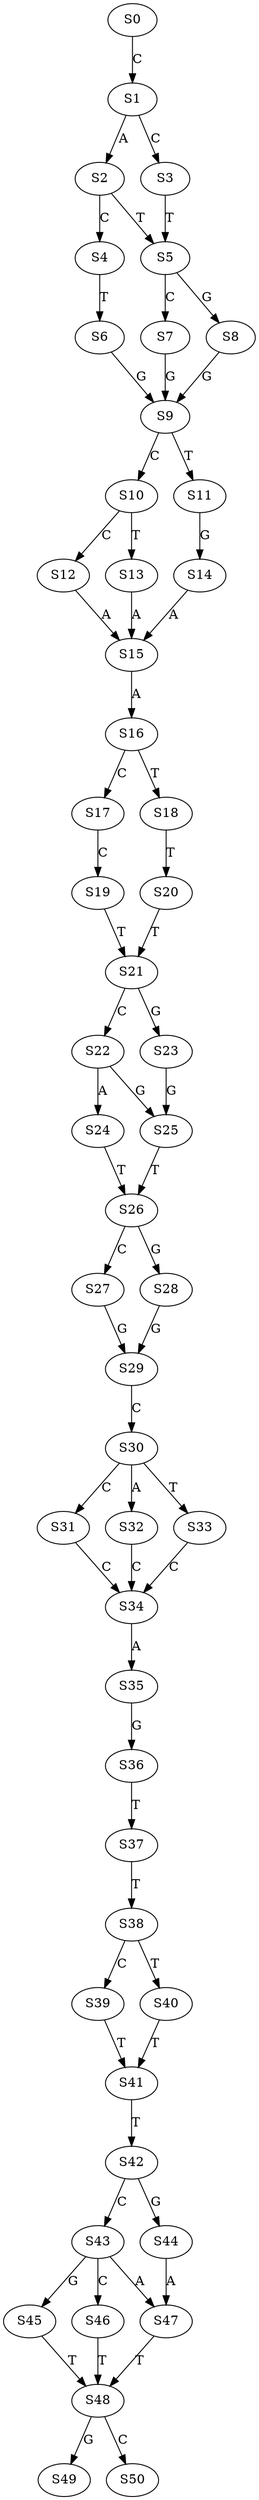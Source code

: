 strict digraph  {
	S0 -> S1 [ label = C ];
	S1 -> S2 [ label = A ];
	S1 -> S3 [ label = C ];
	S2 -> S4 [ label = C ];
	S2 -> S5 [ label = T ];
	S3 -> S5 [ label = T ];
	S4 -> S6 [ label = T ];
	S5 -> S7 [ label = C ];
	S5 -> S8 [ label = G ];
	S6 -> S9 [ label = G ];
	S7 -> S9 [ label = G ];
	S8 -> S9 [ label = G ];
	S9 -> S10 [ label = C ];
	S9 -> S11 [ label = T ];
	S10 -> S12 [ label = C ];
	S10 -> S13 [ label = T ];
	S11 -> S14 [ label = G ];
	S12 -> S15 [ label = A ];
	S13 -> S15 [ label = A ];
	S14 -> S15 [ label = A ];
	S15 -> S16 [ label = A ];
	S16 -> S17 [ label = C ];
	S16 -> S18 [ label = T ];
	S17 -> S19 [ label = C ];
	S18 -> S20 [ label = T ];
	S19 -> S21 [ label = T ];
	S20 -> S21 [ label = T ];
	S21 -> S22 [ label = C ];
	S21 -> S23 [ label = G ];
	S22 -> S24 [ label = A ];
	S22 -> S25 [ label = G ];
	S23 -> S25 [ label = G ];
	S24 -> S26 [ label = T ];
	S25 -> S26 [ label = T ];
	S26 -> S27 [ label = C ];
	S26 -> S28 [ label = G ];
	S27 -> S29 [ label = G ];
	S28 -> S29 [ label = G ];
	S29 -> S30 [ label = C ];
	S30 -> S31 [ label = C ];
	S30 -> S32 [ label = A ];
	S30 -> S33 [ label = T ];
	S31 -> S34 [ label = C ];
	S32 -> S34 [ label = C ];
	S33 -> S34 [ label = C ];
	S34 -> S35 [ label = A ];
	S35 -> S36 [ label = G ];
	S36 -> S37 [ label = T ];
	S37 -> S38 [ label = T ];
	S38 -> S39 [ label = C ];
	S38 -> S40 [ label = T ];
	S39 -> S41 [ label = T ];
	S40 -> S41 [ label = T ];
	S41 -> S42 [ label = T ];
	S42 -> S43 [ label = C ];
	S42 -> S44 [ label = G ];
	S43 -> S45 [ label = G ];
	S43 -> S46 [ label = C ];
	S43 -> S47 [ label = A ];
	S44 -> S47 [ label = A ];
	S45 -> S48 [ label = T ];
	S46 -> S48 [ label = T ];
	S47 -> S48 [ label = T ];
	S48 -> S49 [ label = G ];
	S48 -> S50 [ label = C ];
}
